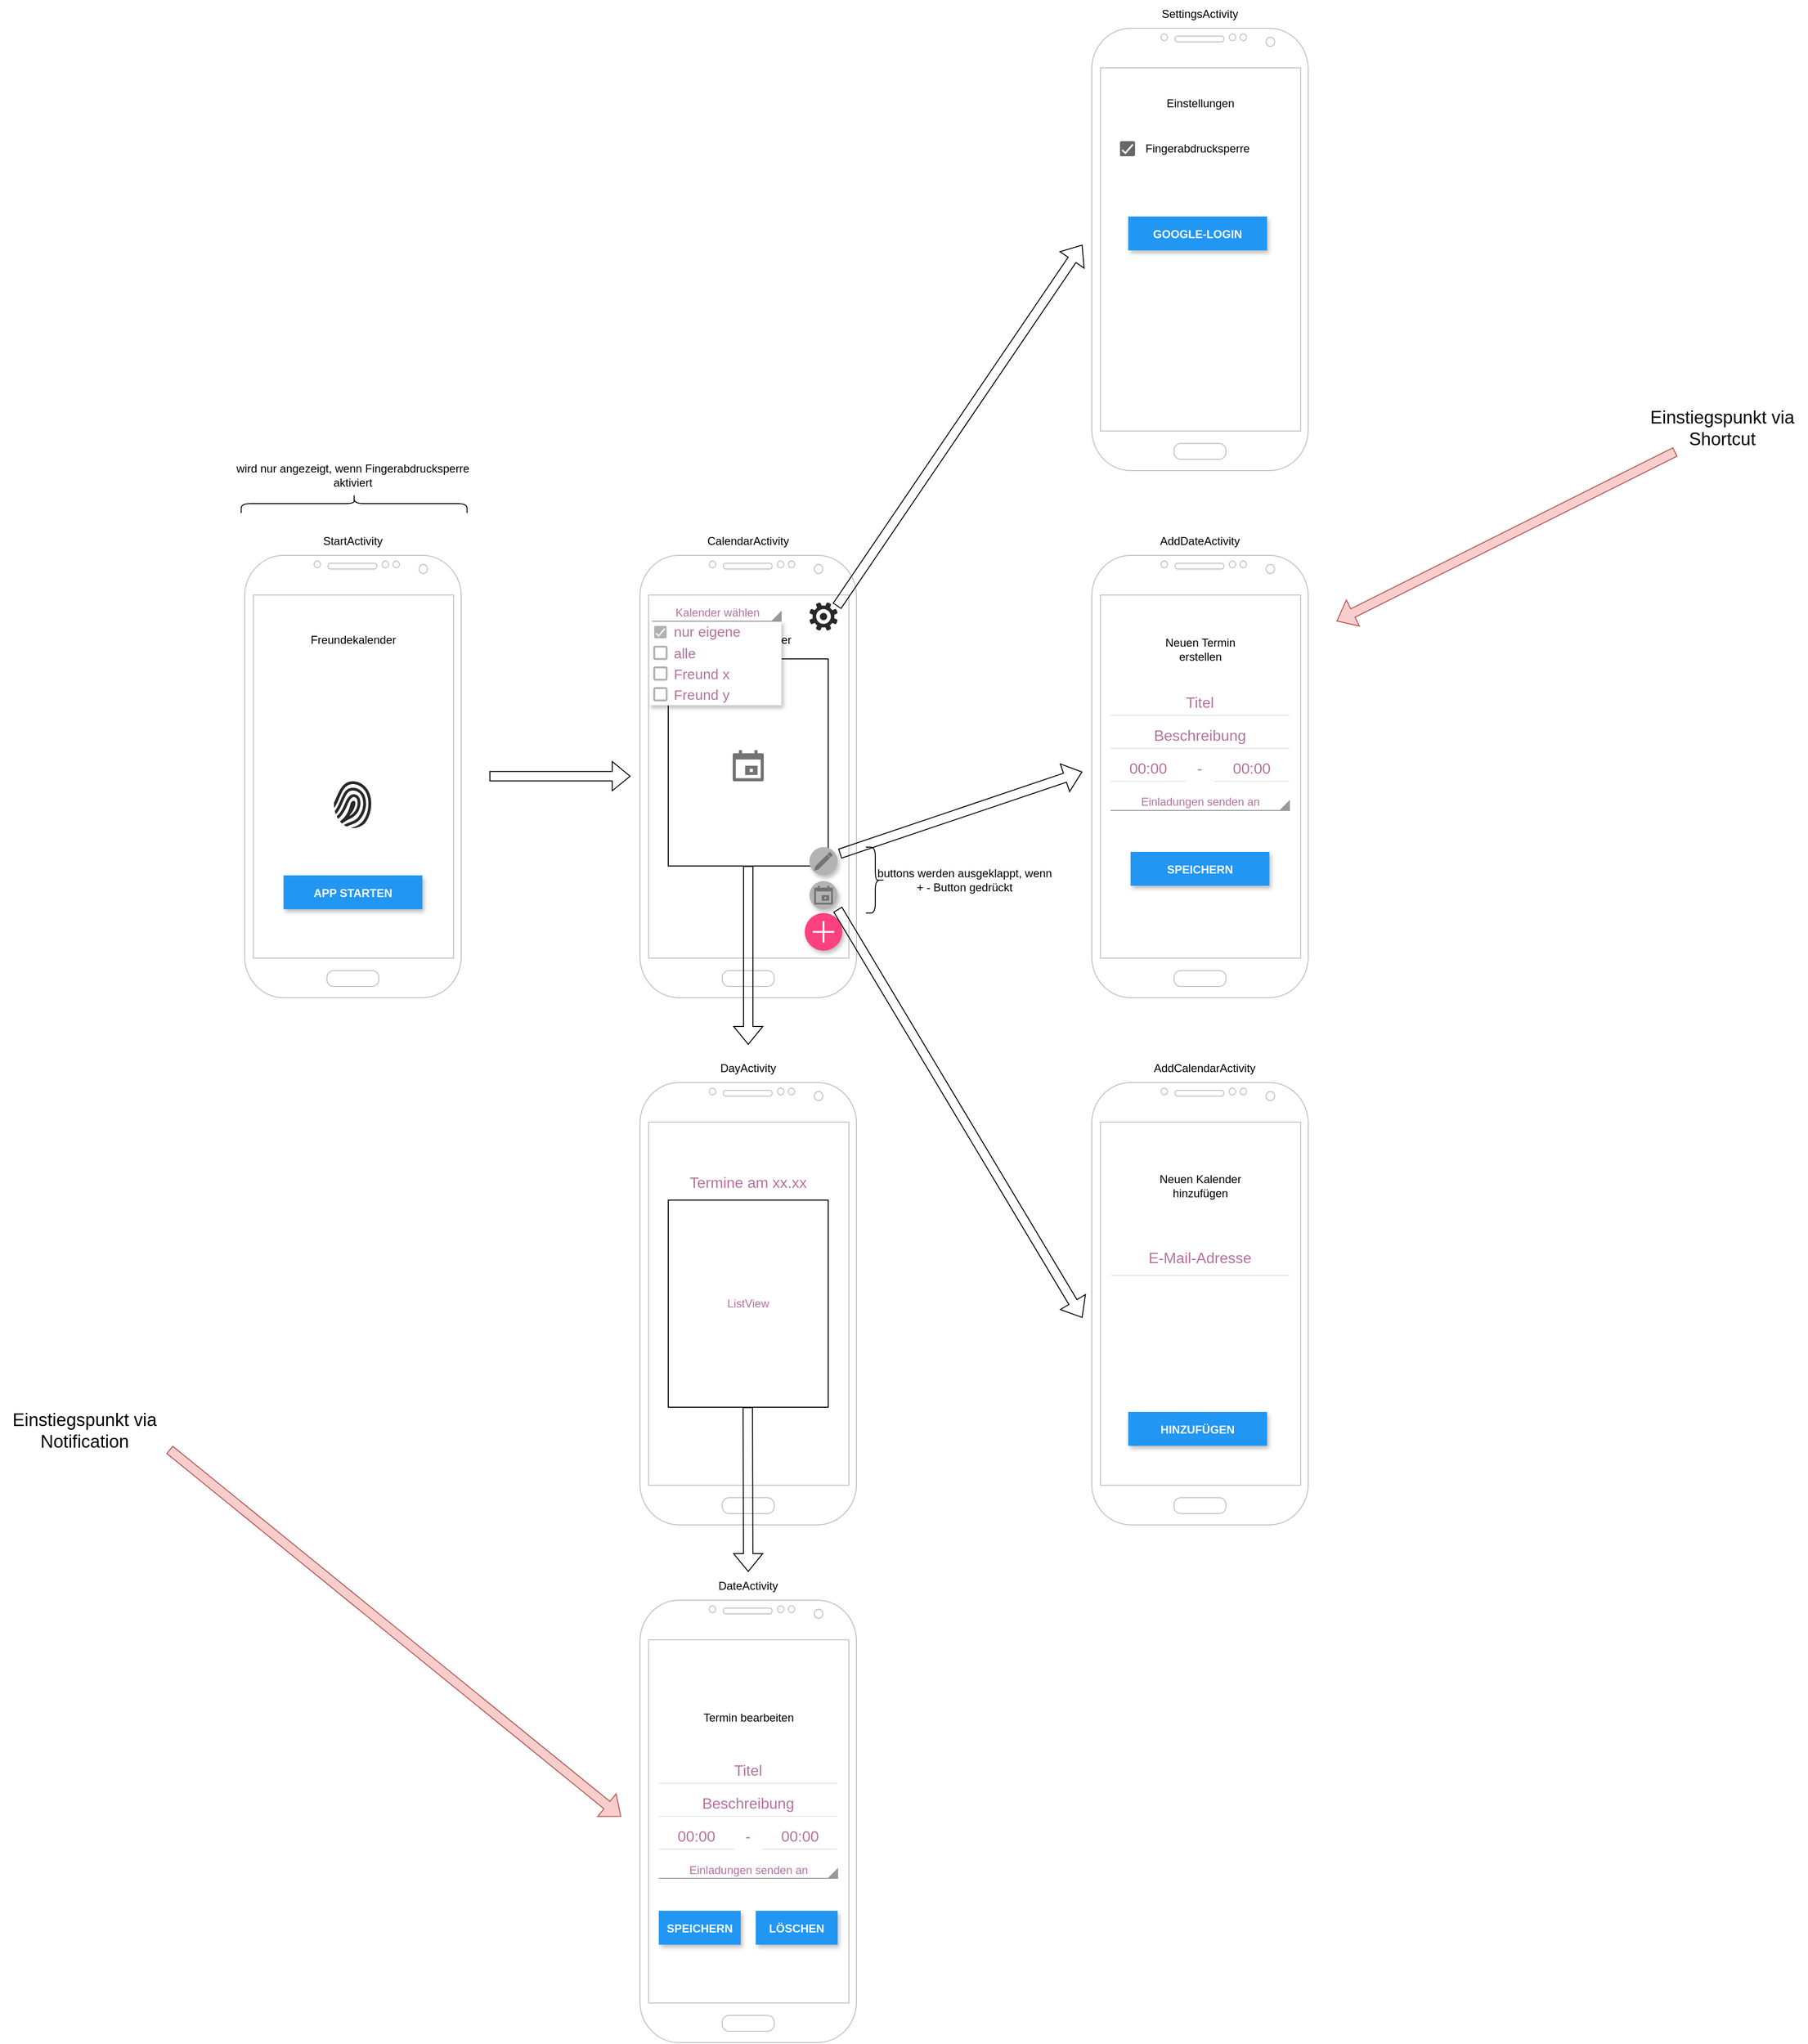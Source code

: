 <mxfile version="20.8.24" type="device" pages="2"><diagram id="846f32cc-e7a7-a987-f8ec-650622d98a86" name="User mockups"><mxGraphModel dx="5185" dy="3885" grid="1" gridSize="10" guides="1" tooltips="1" connect="1" arrows="1" fold="1" page="1" pageScale="1" pageWidth="850" pageHeight="1100" background="#ffffff" math="0" shadow="0"><root><mxCell id="0"/><mxCell id="1" parent="0"/><mxCell id="-wWWzxIIF8kphOWYZSz--266" value="" style="verticalLabelPosition=bottom;verticalAlign=top;html=1;shadow=0;dashed=0;strokeWidth=1;shape=mxgraph.android.phone2;strokeColor=#c0c0c0;" parent="1" vertex="1"><mxGeometry x="430" y="-40" width="230" height="470" as="geometry"/></mxCell><mxCell id="-wWWzxIIF8kphOWYZSz--270" value="APP STARTEN" style="dashed=0;align=center;fontSize=12;shape=rect;fillColor=#2196F3;strokeColor=none;fontStyle=1;shadow=1;fontColor=#ffffff;" parent="1" vertex="1"><mxGeometry x="471.25" y="300" width="147.5" height="36" as="geometry"/></mxCell><mxCell id="-wWWzxIIF8kphOWYZSz--271" value="" style="verticalLabelPosition=bottom;sketch=0;html=1;fillColor=#282828;strokeColor=none;verticalAlign=top;pointerEvents=1;align=center;shape=mxgraph.cisco_safe.security_icons.icon37;" parent="1" vertex="1"><mxGeometry x="524.75" y="200" width="40.5" height="50" as="geometry"/></mxCell><mxCell id="-wWWzxIIF8kphOWYZSz--273" value="Freundekalender" style="text;html=1;strokeColor=none;fillColor=none;align=center;verticalAlign=middle;whiteSpace=wrap;rounded=0;" parent="1" vertex="1"><mxGeometry x="492.5" y="20" width="105" height="60" as="geometry"/></mxCell><mxCell id="-wWWzxIIF8kphOWYZSz--279" value="&lt;div&gt;StartActivity&lt;/div&gt;" style="text;html=1;strokeColor=none;fillColor=none;align=center;verticalAlign=middle;whiteSpace=wrap;rounded=0;" parent="1" vertex="1"><mxGeometry x="495" y="-70" width="100" height="30" as="geometry"/></mxCell><mxCell id="-wWWzxIIF8kphOWYZSz--289" value="" style="verticalLabelPosition=bottom;verticalAlign=top;html=1;shadow=0;dashed=0;strokeWidth=1;shape=mxgraph.android.phone2;strokeColor=#c0c0c0;" parent="1" vertex="1"><mxGeometry x="850" y="-40" width="230" height="470" as="geometry"/></mxCell><mxCell id="-wWWzxIIF8kphOWYZSz--290" value="" style="shape=flexArrow;endArrow=classic;html=1;rounded=0;" parent="1" edge="1"><mxGeometry width="50" height="50" relative="1" as="geometry"><mxPoint x="690" y="194.58" as="sourcePoint"/><mxPoint x="840" y="194.58" as="targetPoint"/></mxGeometry></mxCell><mxCell id="-wWWzxIIF8kphOWYZSz--295" value="&lt;div&gt;CalendarActivity&lt;/div&gt;" style="text;html=1;strokeColor=none;fillColor=none;align=center;verticalAlign=middle;whiteSpace=wrap;rounded=0;" parent="1" vertex="1"><mxGeometry x="915" y="-70" width="100" height="30" as="geometry"/></mxCell><mxCell id="-wWWzxIIF8kphOWYZSz--298" value="Freundekalender" style="text;html=1;strokeColor=none;fillColor=none;align=center;verticalAlign=middle;whiteSpace=wrap;rounded=0;" parent="1" vertex="1"><mxGeometry x="912.5" y="20" width="105" height="60" as="geometry"/></mxCell><mxCell id="-wWWzxIIF8kphOWYZSz--299" value="" style="verticalLabelPosition=bottom;sketch=0;html=1;fillColor=#282828;strokeColor=none;verticalAlign=top;pointerEvents=1;align=center;shape=mxgraph.cisco_safe.security_icons.icon19;fontColor=#B5739D;" parent="1" vertex="1"><mxGeometry x="1030" y="10" width="30" height="30" as="geometry"/></mxCell><mxCell id="-wWWzxIIF8kphOWYZSz--390" value="" style="rounded=0;whiteSpace=wrap;html=1;fontColor=#B5739D;" parent="1" vertex="1"><mxGeometry x="880" y="70" width="170" height="220" as="geometry"/></mxCell><mxCell id="-wWWzxIIF8kphOWYZSz--391" value="" style="dashed=0;aspect=fixed;verticalLabelPosition=bottom;verticalAlign=top;align=center;shape=mxgraph.gmdl.calendar;strokeColor=none;fillColor=#737373;shadow=0;sketch=0;fontColor=#B5739D;" parent="1" vertex="1"><mxGeometry x="948.5" y="167" width="33" height="33" as="geometry"/></mxCell><mxCell id="-wWWzxIIF8kphOWYZSz--396" value="" style="shape=ellipse;strokeColor=none;fillColor=#FF4081;shadow=1;gradientColor=none;sketch=0;hachureGap=4;pointerEvents=0;fontFamily=Architects Daughter;fontSource=https%3A%2F%2Ffonts.googleapis.com%2Fcss%3Ffamily%3DArchitects%2BDaughter;fontSize=20;fontColor=#B5739D;" parent="1" vertex="1"><mxGeometry x="1025" y="340" width="40" height="40" as="geometry"/></mxCell><mxCell id="-wWWzxIIF8kphOWYZSz--397" value="" style="dashed=0;html=1;shape=mxgraph.gmdl.x;strokeColor=#ffffff;strokeWidth=2;sketch=0;hachureGap=4;pointerEvents=0;fontFamily=Architects Daughter;fontSource=https%3A%2F%2Ffonts.googleapis.com%2Fcss%3Ffamily%3DArchitects%2BDaughter;fontSize=20;fontColor=#B5739D;rotation=45;" parent="-wWWzxIIF8kphOWYZSz--396" vertex="1"><mxGeometry x="0.5" y="0.5" width="16" height="16" relative="1" as="geometry"><mxPoint x="-8" y="-8" as="offset"/></mxGeometry></mxCell><mxCell id="-wWWzxIIF8kphOWYZSz--398" value="" style="shape=ellipse;strokeColor=none;fillColor=#B3B3B3;shadow=1;gradientColor=none;sketch=0;hachureGap=4;pointerEvents=0;fontFamily=Architects Daughter;fontSource=https%3A%2F%2Ffonts.googleapis.com%2Fcss%3Ffamily%3DArchitects%2BDaughter;fontSize=20;fontColor=#B5739D;" parent="1" vertex="1"><mxGeometry x="1030" y="270" width="30" height="30" as="geometry"/></mxCell><mxCell id="-wWWzxIIF8kphOWYZSz--400" value="" style="shape=ellipse;strokeColor=none;fillColor=#B3B3B3;shadow=1;gradientColor=none;sketch=0;hachureGap=4;pointerEvents=0;fontFamily=Architects Daughter;fontSource=https%3A%2F%2Ffonts.googleapis.com%2Fcss%3Ffamily%3DArchitects%2BDaughter;fontSize=20;fontColor=#B5739D;" parent="1" vertex="1"><mxGeometry x="1030" y="306" width="30" height="30" as="geometry"/></mxCell><mxCell id="-wWWzxIIF8kphOWYZSz--402" value="" style="dashed=0;aspect=fixed;verticalLabelPosition=bottom;verticalAlign=top;align=center;shape=mxgraph.gmdl.calendar;strokeColor=none;fillColor=#737373;shadow=0;sketch=0;fontColor=#B5739D;" parent="1" vertex="1"><mxGeometry x="1035" y="311" width="20" height="20" as="geometry"/></mxCell><mxCell id="-wWWzxIIF8kphOWYZSz--403" value="" style="dashed=0;aspect=fixed;verticalLabelPosition=bottom;verticalAlign=top;align=center;shape=mxgraph.gmdl.edit;strokeColor=none;fillColor=#737373;shadow=0;sketch=0;fontColor=#B5739D;" parent="1" vertex="1"><mxGeometry x="1035" y="275" width="20" height="20" as="geometry"/></mxCell><mxCell id="-wWWzxIIF8kphOWYZSz--404" value="" style="shape=curlyBracket;whiteSpace=wrap;html=1;rounded=1;labelPosition=left;verticalLabelPosition=middle;align=right;verticalAlign=middle;fontColor=#B5739D;fillColor=#B3B3B3;direction=west;" parent="1" vertex="1"><mxGeometry x="1090" y="270" width="20" height="70" as="geometry"/></mxCell><mxCell id="-wWWzxIIF8kphOWYZSz--405" value="buttons werden ausgeklappt, wenn + - Button gedrückt" style="text;html=1;strokeColor=none;fillColor=none;align=center;verticalAlign=middle;whiteSpace=wrap;rounded=0;" parent="1" vertex="1"><mxGeometry x="1100" y="290" width="190" height="30" as="geometry"/></mxCell><mxCell id="-wWWzxIIF8kphOWYZSz--416" value="" style="perimeter=none;dashed=0;shape=rect;fillColor=#ffffff;strokeColor=#eeeeee;shadow=1;fontColor=#B5739D;" parent="1" vertex="1"><mxGeometry x="860" y="30" width="140" height="89" as="geometry"/></mxCell><mxCell id="-wWWzxIIF8kphOWYZSz--417" value="nur eigene" style="text;verticalAlign=middle;fontSize=15;spacing=16;resizeWidth=1;fontColor=#B5739D;" parent="-wWWzxIIF8kphOWYZSz--416" vertex="1"><mxGeometry width="131.765" height="20" relative="1" as="geometry"><mxPoint x="10" as="offset"/></mxGeometry></mxCell><mxCell id="-wWWzxIIF8kphOWYZSz--418" value="alle" style="text;verticalAlign=middle;fontSize=15;spacing=16;resizeWidth=1;fontColor=#B5739D;" parent="-wWWzxIIF8kphOWYZSz--416" vertex="1"><mxGeometry width="131.765" height="20" relative="1" as="geometry"><mxPoint x="10" y="23" as="offset"/></mxGeometry></mxCell><mxCell id="-wWWzxIIF8kphOWYZSz--419" value="Freund x" style="text;verticalAlign=middle;fontSize=15;spacing=16;resizeWidth=1;fontColor=#B5739D;" parent="-wWWzxIIF8kphOWYZSz--416" vertex="1"><mxGeometry width="131.765" height="40" relative="1" as="geometry"><mxPoint x="10" y="35" as="offset"/></mxGeometry></mxCell><mxCell id="-wWWzxIIF8kphOWYZSz--420" value="Freund y" style="text;verticalAlign=middle;fontSize=15;spacing=16;resizeWidth=1;fontColor=#B5739D;" parent="-wWWzxIIF8kphOWYZSz--416" vertex="1"><mxGeometry width="131.765" height="20" relative="1" as="geometry"><mxPoint x="10" y="67" as="offset"/></mxGeometry></mxCell><mxCell id="-wWWzxIIF8kphOWYZSz--408" value="" style="dashed=0;labelPosition=right;align=left;shape=mxgraph.gmdl.checkbox;strokeColor=none;fillColor=#B0B0B0;strokeWidth=2;aspect=fixed;sketch=0;fontColor=#B5739D;" parent="-wWWzxIIF8kphOWYZSz--416" vertex="1"><mxGeometry x="5.118" y="5" width="13.176" height="13.176" as="geometry"/></mxCell><mxCell id="-wWWzxIIF8kphOWYZSz--409" value="" style="dashed=0;labelPosition=right;align=left;shape=mxgraph.gmdl.checkbox;strokeColor=#B0B0B0;fillColor=none;strokeWidth=2;aspect=fixed;sketch=0;fontColor=#B5739D;" parent="-wWWzxIIF8kphOWYZSz--416" vertex="1"><mxGeometry x="5.118" y="27" width="13.176" height="13.176" as="geometry"/></mxCell><mxCell id="-wWWzxIIF8kphOWYZSz--411" value="" style="dashed=0;labelPosition=right;align=left;shape=mxgraph.gmdl.checkbox;strokeColor=#B0B0B0;fillColor=none;strokeWidth=2;aspect=fixed;sketch=0;fontColor=#B5739D;" parent="-wWWzxIIF8kphOWYZSz--416" vertex="1"><mxGeometry x="5.118" y="71" width="13.176" height="13.176" as="geometry"/></mxCell><mxCell id="-wWWzxIIF8kphOWYZSz--410" value="" style="dashed=0;labelPosition=right;align=left;shape=mxgraph.gmdl.checkbox;strokeColor=#B0B0B0;fillColor=none;strokeWidth=2;aspect=fixed;sketch=0;fontColor=#B5739D;" parent="-wWWzxIIF8kphOWYZSz--416" vertex="1"><mxGeometry x="5.118" y="49" width="13.176" height="13.176" as="geometry"/></mxCell><mxCell id="-wWWzxIIF8kphOWYZSz--421" value="Kalender wählen" style="strokeWidth=1;html=1;shadow=0;dashed=0;shape=mxgraph.android.spinner2;align=center;fillColor=#999999;strokeColor=#999999;verticalAlign=bottom;fontColor=#B5739D;" parent="1" vertex="1"><mxGeometry x="863" y="20" width="137" height="10" as="geometry"/></mxCell><mxCell id="-wWWzxIIF8kphOWYZSz--422" value="" style="verticalLabelPosition=bottom;verticalAlign=top;html=1;shadow=0;dashed=0;strokeWidth=1;shape=mxgraph.android.phone2;strokeColor=#c0c0c0;" parent="1" vertex="1"><mxGeometry x="1330" y="-600" width="230" height="470" as="geometry"/></mxCell><mxCell id="-wWWzxIIF8kphOWYZSz--423" value="" style="verticalLabelPosition=bottom;verticalAlign=top;html=1;shadow=0;dashed=0;strokeWidth=1;shape=mxgraph.android.phone2;strokeColor=#c0c0c0;" parent="1" vertex="1"><mxGeometry x="1330" y="-40" width="230" height="470" as="geometry"/></mxCell><mxCell id="-wWWzxIIF8kphOWYZSz--424" value="" style="verticalLabelPosition=bottom;verticalAlign=top;html=1;shadow=0;dashed=0;strokeWidth=1;shape=mxgraph.android.phone2;strokeColor=#c0c0c0;" parent="1" vertex="1"><mxGeometry x="1330" y="520" width="230" height="470" as="geometry"/></mxCell><mxCell id="-wWWzxIIF8kphOWYZSz--425" value="" style="shape=flexArrow;endArrow=classic;html=1;rounded=0;exitX=0.973;exitY=0.133;exitDx=0;exitDy=0;exitPerimeter=0;" parent="1" source="-wWWzxIIF8kphOWYZSz--299" edge="1"><mxGeometry width="50" height="50" relative="1" as="geometry"><mxPoint x="1090" y="10" as="sourcePoint"/><mxPoint x="1320" y="-370" as="targetPoint"/></mxGeometry></mxCell><mxCell id="-wWWzxIIF8kphOWYZSz--426" value="SettingsActivity" style="text;html=1;strokeColor=none;fillColor=none;align=center;verticalAlign=middle;whiteSpace=wrap;rounded=0;" parent="1" vertex="1"><mxGeometry x="1395" y="-630" width="100" height="30" as="geometry"/></mxCell><mxCell id="-wWWzxIIF8kphOWYZSz--427" value="" style="shape=flexArrow;endArrow=classic;html=1;rounded=0;exitX=1.072;exitY=0.233;exitDx=0;exitDy=0;exitPerimeter=0;" parent="1" source="-wWWzxIIF8kphOWYZSz--398" edge="1"><mxGeometry width="50" height="50" relative="1" as="geometry"><mxPoint x="1150" y="167" as="sourcePoint"/><mxPoint x="1320" y="190" as="targetPoint"/></mxGeometry></mxCell><mxCell id="-wWWzxIIF8kphOWYZSz--428" value="" style="shape=flexArrow;endArrow=classic;html=1;rounded=0;exitX=1;exitY=1;exitDx=0;exitDy=0;" parent="1" source="-wWWzxIIF8kphOWYZSz--400" edge="1"><mxGeometry width="50" height="50" relative="1" as="geometry"><mxPoint x="1072" y="287" as="sourcePoint"/><mxPoint x="1320" y="770" as="targetPoint"/></mxGeometry></mxCell><mxCell id="-wWWzxIIF8kphOWYZSz--429" value="" style="dashed=0;labelPosition=right;align=left;shape=mxgraph.gmdl.checkbox;strokeColor=none;fillColor=#676767;strokeWidth=2;aspect=fixed;sketch=0;fontColor=#B5739D;" parent="1" vertex="1"><mxGeometry x="1360" y="-480" width="16" height="16" as="geometry"/></mxCell><mxCell id="-wWWzxIIF8kphOWYZSz--430" value="Einstellungen" style="text;html=1;strokeColor=none;fillColor=none;align=center;verticalAlign=middle;whiteSpace=wrap;rounded=0;" parent="1" vertex="1"><mxGeometry x="1392.5" y="-550" width="105" height="60" as="geometry"/></mxCell><mxCell id="-wWWzxIIF8kphOWYZSz--431" value="Fingerabdrucksperre" style="text;html=1;strokeColor=none;fillColor=none;align=center;verticalAlign=middle;whiteSpace=wrap;rounded=0;" parent="1" vertex="1"><mxGeometry x="1390" y="-502" width="105" height="60" as="geometry"/></mxCell><mxCell id="-wWWzxIIF8kphOWYZSz--435" value="Neuen Termin&lt;br&gt;erstellen" style="text;html=1;strokeColor=none;fillColor=none;align=center;verticalAlign=middle;whiteSpace=wrap;rounded=0;" parent="1" vertex="1"><mxGeometry x="1392.5" y="30" width="105" height="60" as="geometry"/></mxCell><mxCell id="-wWWzxIIF8kphOWYZSz--436" value="Titel" style="text;fontColor=#B5739D;fontSize=16;verticalAlign=middle;strokeColor=none;fillColor=none;align=center;" parent="1" vertex="1"><mxGeometry x="1350" y="100" width="190" height="30" as="geometry"/></mxCell><mxCell id="-wWWzxIIF8kphOWYZSz--437" value="" style="dashed=0;shape=line;strokeWidth=1;noLabel=1;strokeColor=#cccccc;opacity=50;fontColor=#B5739D;fillColor=#B3B3B3;fontStyle=1" parent="1" vertex="1"><mxGeometry x="1350" y="125" width="190" height="10" as="geometry"/></mxCell><mxCell id="-wWWzxIIF8kphOWYZSz--438" value="Beschreibung" style="text;fontColor=#B5739D;fontSize=16;verticalAlign=middle;strokeColor=none;fillColor=none;align=center;" parent="1" vertex="1"><mxGeometry x="1350" y="135" width="190" height="30" as="geometry"/></mxCell><mxCell id="-wWWzxIIF8kphOWYZSz--439" value="" style="dashed=0;shape=line;strokeWidth=1;noLabel=1;strokeColor=#cccccc;opacity=50;fontColor=#B5739D;fillColor=#B3B3B3;" parent="1" vertex="1"><mxGeometry x="1350" y="160" width="190" height="10" as="geometry"/></mxCell><mxCell id="-wWWzxIIF8kphOWYZSz--444" value="" style="dashed=0;shape=line;strokeWidth=1;noLabel=1;strokeColor=#cccccc;opacity=50;fontColor=#B5739D;fillColor=#B3B3B3;" parent="1" vertex="1"><mxGeometry x="1350" y="195" width="80" height="10" as="geometry"/></mxCell><mxCell id="-wWWzxIIF8kphOWYZSz--446" value="" style="dashed=0;shape=line;strokeWidth=1;noLabel=1;strokeColor=#cccccc;opacity=50;fontColor=#B5739D;fillColor=#B3B3B3;" parent="1" vertex="1"><mxGeometry x="1460" y="195" width="80" height="10" as="geometry"/></mxCell><mxCell id="-wWWzxIIF8kphOWYZSz--447" value="00:00" style="text;fontColor=#B5739D;fontSize=16;verticalAlign=middle;strokeColor=none;fillColor=none;align=center;" parent="1" vertex="1"><mxGeometry x="1350" y="170" width="80" height="30" as="geometry"/></mxCell><mxCell id="-wWWzxIIF8kphOWYZSz--448" value="00:00" style="text;fontColor=#B5739D;fontSize=16;verticalAlign=middle;strokeColor=none;fillColor=none;align=center;" parent="1" vertex="1"><mxGeometry x="1460" y="170" width="80" height="30" as="geometry"/></mxCell><mxCell id="-wWWzxIIF8kphOWYZSz--449" value="-" style="text;fontColor=#B5739D;fontSize=16;verticalAlign=middle;strokeColor=none;fillColor=none;" parent="1" vertex="1"><mxGeometry x="1440" y="170" width="80" height="30" as="geometry"/></mxCell><mxCell id="-wWWzxIIF8kphOWYZSz--450" value="Einladungen senden an" style="strokeWidth=1;html=1;shadow=0;dashed=0;shape=mxgraph.android.spinner2;align=center;fillColor=#999999;strokeColor=#999999;verticalAlign=bottom;fontColor=#B5739D;" parent="1" vertex="1"><mxGeometry x="1350" y="221" width="190" height="10" as="geometry"/></mxCell><mxCell id="-wWWzxIIF8kphOWYZSz--452" value="SPEICHERN" style="dashed=0;align=center;fontSize=12;shape=rect;fillColor=#2196F3;strokeColor=none;fontStyle=1;shadow=1;fontColor=#ffffff;" parent="1" vertex="1"><mxGeometry x="1371.25" y="275" width="147.5" height="36" as="geometry"/></mxCell><mxCell id="-wWWzxIIF8kphOWYZSz--453" value="Neuen Kalender hinzufügen" style="text;html=1;strokeColor=none;fillColor=none;align=center;verticalAlign=middle;whiteSpace=wrap;rounded=0;" parent="1" vertex="1"><mxGeometry x="1392.5" y="600" width="105" height="60" as="geometry"/></mxCell><mxCell id="-wWWzxIIF8kphOWYZSz--454" value="E-Mail-Adresse" style="text;fontColor=#B5739D;fontSize=16;verticalAlign=middle;strokeColor=none;fillColor=none;align=center;" parent="1" vertex="1"><mxGeometry x="1350" y="690" width="190" height="30" as="geometry"/></mxCell><mxCell id="-wWWzxIIF8kphOWYZSz--455" value="" style="dashed=0;shape=line;strokeWidth=1;noLabel=1;strokeColor=#cccccc;opacity=50;fontColor=#B5739D;fillColor=#B3B3B3;" parent="1" vertex="1"><mxGeometry x="1350" y="720" width="190" height="10" as="geometry"/></mxCell><mxCell id="-wWWzxIIF8kphOWYZSz--457" value="HINZUFÜGEN" style="dashed=0;align=center;fontSize=12;shape=rect;fillColor=#2196F3;strokeColor=none;fontStyle=1;shadow=1;fontColor=#ffffff;" parent="1" vertex="1"><mxGeometry x="1368.75" y="870" width="147.5" height="36" as="geometry"/></mxCell><mxCell id="RwqOKDIWkeJClBrBsKfY-1" value="" style="verticalLabelPosition=bottom;verticalAlign=top;html=1;shadow=0;dashed=0;strokeWidth=1;shape=mxgraph.android.phone2;strokeColor=#c0c0c0;" parent="1" vertex="1"><mxGeometry x="850" y="520" width="230" height="470" as="geometry"/></mxCell><mxCell id="RwqOKDIWkeJClBrBsKfY-2" value="" style="shape=flexArrow;endArrow=classic;html=1;rounded=0;" parent="1" source="-wWWzxIIF8kphOWYZSz--390" edge="1"><mxGeometry width="50" height="50" relative="1" as="geometry"><mxPoint x="530" y="627" as="sourcePoint"/><mxPoint x="965" y="480" as="targetPoint"/></mxGeometry></mxCell><mxCell id="RwqOKDIWkeJClBrBsKfY-3" value="&lt;div&gt;AddDateActivity&lt;/div&gt;" style="text;html=1;strokeColor=none;fillColor=none;align=center;verticalAlign=middle;whiteSpace=wrap;rounded=0;" parent="1" vertex="1"><mxGeometry x="1395" y="-70" width="100" height="30" as="geometry"/></mxCell><mxCell id="RwqOKDIWkeJClBrBsKfY-4" value="DayActivity" style="text;html=1;strokeColor=none;fillColor=none;align=center;verticalAlign=middle;whiteSpace=wrap;rounded=0;" parent="1" vertex="1"><mxGeometry x="915" y="490" width="100" height="30" as="geometry"/></mxCell><mxCell id="RwqOKDIWkeJClBrBsKfY-5" value="AddCalendarActivity" style="text;html=1;strokeColor=none;fillColor=none;align=center;verticalAlign=middle;whiteSpace=wrap;rounded=0;" parent="1" vertex="1"><mxGeometry x="1400" y="490" width="100" height="30" as="geometry"/></mxCell><mxCell id="RwqOKDIWkeJClBrBsKfY-6" value="Termine am xx.xx" style="text;fontColor=#B5739D;fontSize=16;verticalAlign=middle;strokeColor=none;fillColor=none;align=center;" parent="1" vertex="1"><mxGeometry x="870" y="610" width="190" height="30" as="geometry"/></mxCell><mxCell id="RwqOKDIWkeJClBrBsKfY-7" value="ListView" style="rounded=0;whiteSpace=wrap;html=1;fontColor=#B5739D;" parent="1" vertex="1"><mxGeometry x="880" y="645" width="170" height="220" as="geometry"/></mxCell><mxCell id="RwqOKDIWkeJClBrBsKfY-9" value="" style="shape=flexArrow;endArrow=classic;html=1;rounded=0;fillColor=#f8cecc;strokeColor=#b85450;" parent="1" edge="1"><mxGeometry width="50" height="50" relative="1" as="geometry"><mxPoint x="1950" y="-150" as="sourcePoint"/><mxPoint x="1590" y="30" as="targetPoint"/></mxGeometry></mxCell><mxCell id="RwqOKDIWkeJClBrBsKfY-10" value="&lt;div style=&quot;font-size: 19px;&quot;&gt;&lt;font style=&quot;font-size: 19px;&quot;&gt;Einstiegspunkt via Shortcut&lt;br&gt;&lt;/font&gt;&lt;/div&gt;" style="text;html=1;strokeColor=none;fillColor=none;align=center;verticalAlign=middle;whiteSpace=wrap;rounded=0;" parent="1" vertex="1"><mxGeometry x="1910" y="-200" width="180" height="50" as="geometry"/></mxCell><mxCell id="RwqOKDIWkeJClBrBsKfY-11" value="" style="shape=flexArrow;endArrow=classic;html=1;rounded=0;fillColor=#f8cecc;strokeColor=#b85450;" parent="1" edge="1"><mxGeometry width="50" height="50" relative="1" as="geometry"><mxPoint x="350" y="910" as="sourcePoint"/><mxPoint x="830" y="1300" as="targetPoint"/></mxGeometry></mxCell><mxCell id="RwqOKDIWkeJClBrBsKfY-12" value="&lt;div style=&quot;font-size: 19px;&quot;&gt;&lt;font style=&quot;font-size: 19px;&quot;&gt;Einstiegspunkt via Notification&lt;br&gt;&lt;/font&gt;&lt;/div&gt;" style="text;html=1;strokeColor=none;fillColor=none;align=center;verticalAlign=middle;whiteSpace=wrap;rounded=0;" parent="1" vertex="1"><mxGeometry x="170" y="865" width="180" height="50" as="geometry"/></mxCell><mxCell id="btCC6ReTwpzqHtF-mnFP-1" value="GOOGLE-LOGIN" style="dashed=0;align=center;fontSize=12;shape=rect;fillColor=#2196F3;strokeColor=none;fontStyle=1;shadow=1;fontColor=#ffffff;" vertex="1" parent="1"><mxGeometry x="1368.75" y="-400" width="147.5" height="36" as="geometry"/></mxCell><mxCell id="btCC6ReTwpzqHtF-mnFP-2" value="" style="verticalLabelPosition=bottom;verticalAlign=top;html=1;shadow=0;dashed=0;strokeWidth=1;shape=mxgraph.android.phone2;strokeColor=#c0c0c0;" vertex="1" parent="1"><mxGeometry x="850" y="1070" width="230" height="470" as="geometry"/></mxCell><mxCell id="btCC6ReTwpzqHtF-mnFP-3" value="DateActivity" style="text;html=1;strokeColor=none;fillColor=none;align=center;verticalAlign=middle;whiteSpace=wrap;rounded=0;" vertex="1" parent="1"><mxGeometry x="915" y="1040" width="100" height="30" as="geometry"/></mxCell><mxCell id="btCC6ReTwpzqHtF-mnFP-4" value="" style="shape=flexArrow;endArrow=classic;html=1;rounded=0;entryX=0.5;entryY=0;entryDx=0;entryDy=0;" edge="1" parent="1" target="btCC6ReTwpzqHtF-mnFP-3"><mxGeometry width="50" height="50" relative="1" as="geometry"><mxPoint x="964.52" y="865" as="sourcePoint"/><mxPoint x="964.52" y="1055" as="targetPoint"/></mxGeometry></mxCell><mxCell id="btCC6ReTwpzqHtF-mnFP-5" value="Termin bearbeiten" style="text;html=1;strokeColor=none;fillColor=none;align=center;verticalAlign=middle;whiteSpace=wrap;rounded=0;" vertex="1" parent="1"><mxGeometry x="912.5" y="1164.5" width="105" height="60" as="geometry"/></mxCell><mxCell id="btCC6ReTwpzqHtF-mnFP-6" value="Titel" style="text;fontColor=#B5739D;fontSize=16;verticalAlign=middle;strokeColor=none;fillColor=none;align=center;" vertex="1" parent="1"><mxGeometry x="870" y="1234.5" width="190" height="30" as="geometry"/></mxCell><mxCell id="btCC6ReTwpzqHtF-mnFP-7" value="" style="dashed=0;shape=line;strokeWidth=1;noLabel=1;strokeColor=#cccccc;opacity=50;fontColor=#B5739D;fillColor=#B3B3B3;fontStyle=1" vertex="1" parent="1"><mxGeometry x="870" y="1259.5" width="190" height="10" as="geometry"/></mxCell><mxCell id="btCC6ReTwpzqHtF-mnFP-8" value="Beschreibung" style="text;fontColor=#B5739D;fontSize=16;verticalAlign=middle;strokeColor=none;fillColor=none;align=center;" vertex="1" parent="1"><mxGeometry x="870" y="1269.5" width="190" height="30" as="geometry"/></mxCell><mxCell id="btCC6ReTwpzqHtF-mnFP-9" value="" style="dashed=0;shape=line;strokeWidth=1;noLabel=1;strokeColor=#cccccc;opacity=50;fontColor=#B5739D;fillColor=#B3B3B3;" vertex="1" parent="1"><mxGeometry x="870" y="1294.5" width="190" height="10" as="geometry"/></mxCell><mxCell id="btCC6ReTwpzqHtF-mnFP-10" value="" style="dashed=0;shape=line;strokeWidth=1;noLabel=1;strokeColor=#cccccc;opacity=50;fontColor=#B5739D;fillColor=#B3B3B3;" vertex="1" parent="1"><mxGeometry x="870" y="1329.5" width="80" height="10" as="geometry"/></mxCell><mxCell id="btCC6ReTwpzqHtF-mnFP-11" value="" style="dashed=0;shape=line;strokeWidth=1;noLabel=1;strokeColor=#cccccc;opacity=50;fontColor=#B5739D;fillColor=#B3B3B3;" vertex="1" parent="1"><mxGeometry x="980" y="1329.5" width="80" height="10" as="geometry"/></mxCell><mxCell id="btCC6ReTwpzqHtF-mnFP-12" value="00:00" style="text;fontColor=#B5739D;fontSize=16;verticalAlign=middle;strokeColor=none;fillColor=none;align=center;" vertex="1" parent="1"><mxGeometry x="870" y="1304.5" width="80" height="30" as="geometry"/></mxCell><mxCell id="btCC6ReTwpzqHtF-mnFP-13" value="00:00" style="text;fontColor=#B5739D;fontSize=16;verticalAlign=middle;strokeColor=none;fillColor=none;align=center;" vertex="1" parent="1"><mxGeometry x="980" y="1304.5" width="80" height="30" as="geometry"/></mxCell><mxCell id="btCC6ReTwpzqHtF-mnFP-14" value="-" style="text;fontColor=#B5739D;fontSize=16;verticalAlign=middle;strokeColor=none;fillColor=none;" vertex="1" parent="1"><mxGeometry x="960" y="1304.5" width="80" height="30" as="geometry"/></mxCell><mxCell id="btCC6ReTwpzqHtF-mnFP-15" value="Einladungen senden an" style="strokeWidth=1;html=1;shadow=0;dashed=0;shape=mxgraph.android.spinner2;align=center;fillColor=#999999;strokeColor=#999999;verticalAlign=bottom;fontColor=#B5739D;" vertex="1" parent="1"><mxGeometry x="870" y="1355.5" width="190" height="10" as="geometry"/></mxCell><mxCell id="btCC6ReTwpzqHtF-mnFP-16" value="SPEICHERN" style="dashed=0;align=center;fontSize=12;shape=rect;fillColor=#2196F3;strokeColor=none;fontStyle=1;shadow=1;fontColor=#ffffff;" vertex="1" parent="1"><mxGeometry x="870" y="1400" width="87" height="36" as="geometry"/></mxCell><mxCell id="btCC6ReTwpzqHtF-mnFP-17" value="LÖSCHEN" style="dashed=0;align=center;fontSize=12;shape=rect;fillColor=#2196F3;strokeColor=none;fontStyle=1;shadow=1;fontColor=#ffffff;" vertex="1" parent="1"><mxGeometry x="973" y="1400" width="87" height="36" as="geometry"/></mxCell><mxCell id="btCC6ReTwpzqHtF-mnFP-18" value="" style="shape=curlyBracket;whiteSpace=wrap;html=1;rounded=1;labelPosition=left;verticalLabelPosition=middle;align=right;verticalAlign=middle;fontColor=#B5739D;fillColor=#B3B3B3;direction=west;rotation=-90;" vertex="1" parent="1"><mxGeometry x="536.25" y="-215" width="20" height="240" as="geometry"/></mxCell><mxCell id="btCC6ReTwpzqHtF-mnFP-20" value="wird nur angezeigt, wenn Fingerabdrucksperre aktiviert" style="text;html=1;strokeColor=none;fillColor=none;align=center;verticalAlign=middle;whiteSpace=wrap;rounded=0;" vertex="1" parent="1"><mxGeometry x="400" y="-140" width="290" height="30" as="geometry"/></mxCell></root></mxGraphModel></diagram><diagram id="b317513f-3a18-7c5e-11f3-49e492f8f808" name="Coach mockups"><mxGraphModel shadow="0" fold="1" math="0" pageScale="1" background="#ffffff" pageWidth="850" pageHeight="1100"><root><mxCell id="0"/><mxCell id="1" parent="0"/></root></mxGraphModel></diagram></mxfile>